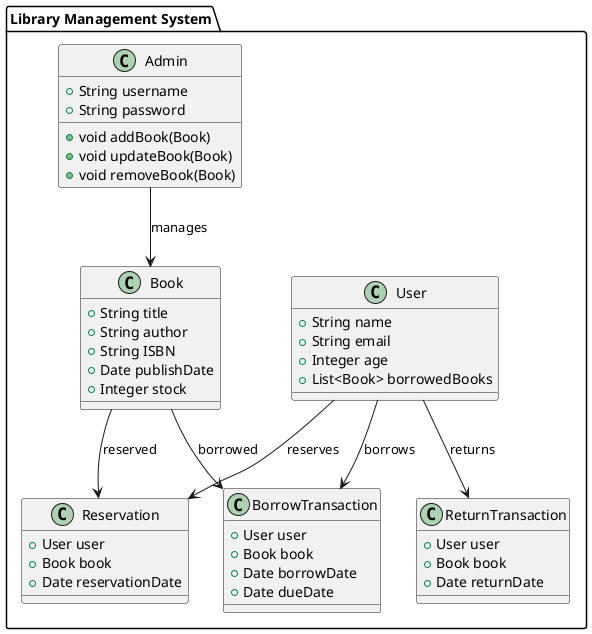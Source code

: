 @startuml

package "Library Management System" {
    class User {
        + String name
        + String email
        + Integer age
        + List<Book> borrowedBooks
    }

    class Admin {
        + String username
        + String password
        + void addBook(Book)
        + void updateBook(Book)
        + void removeBook(Book)
    }

    class Book {
        + String title
        + String author
        + String ISBN
        + Date publishDate
        + Integer stock
    }

    class BorrowTransaction {
        + User user
        + Book book
        + Date borrowDate
        + Date dueDate
    }

    class ReturnTransaction {
        + User user
        + Book book
        + Date returnDate
    }

    class Reservation {
        + User user
        + Book book
        + Date reservationDate
    }

    User --> BorrowTransaction : "borrows"
    User --> ReturnTransaction : "returns"
    User --> Reservation : "reserves"
    Admin --> Book : "manages"
    Book --> BorrowTransaction : "borrowed"
    Book --> Reservation : "reserved"
}

@enduml
